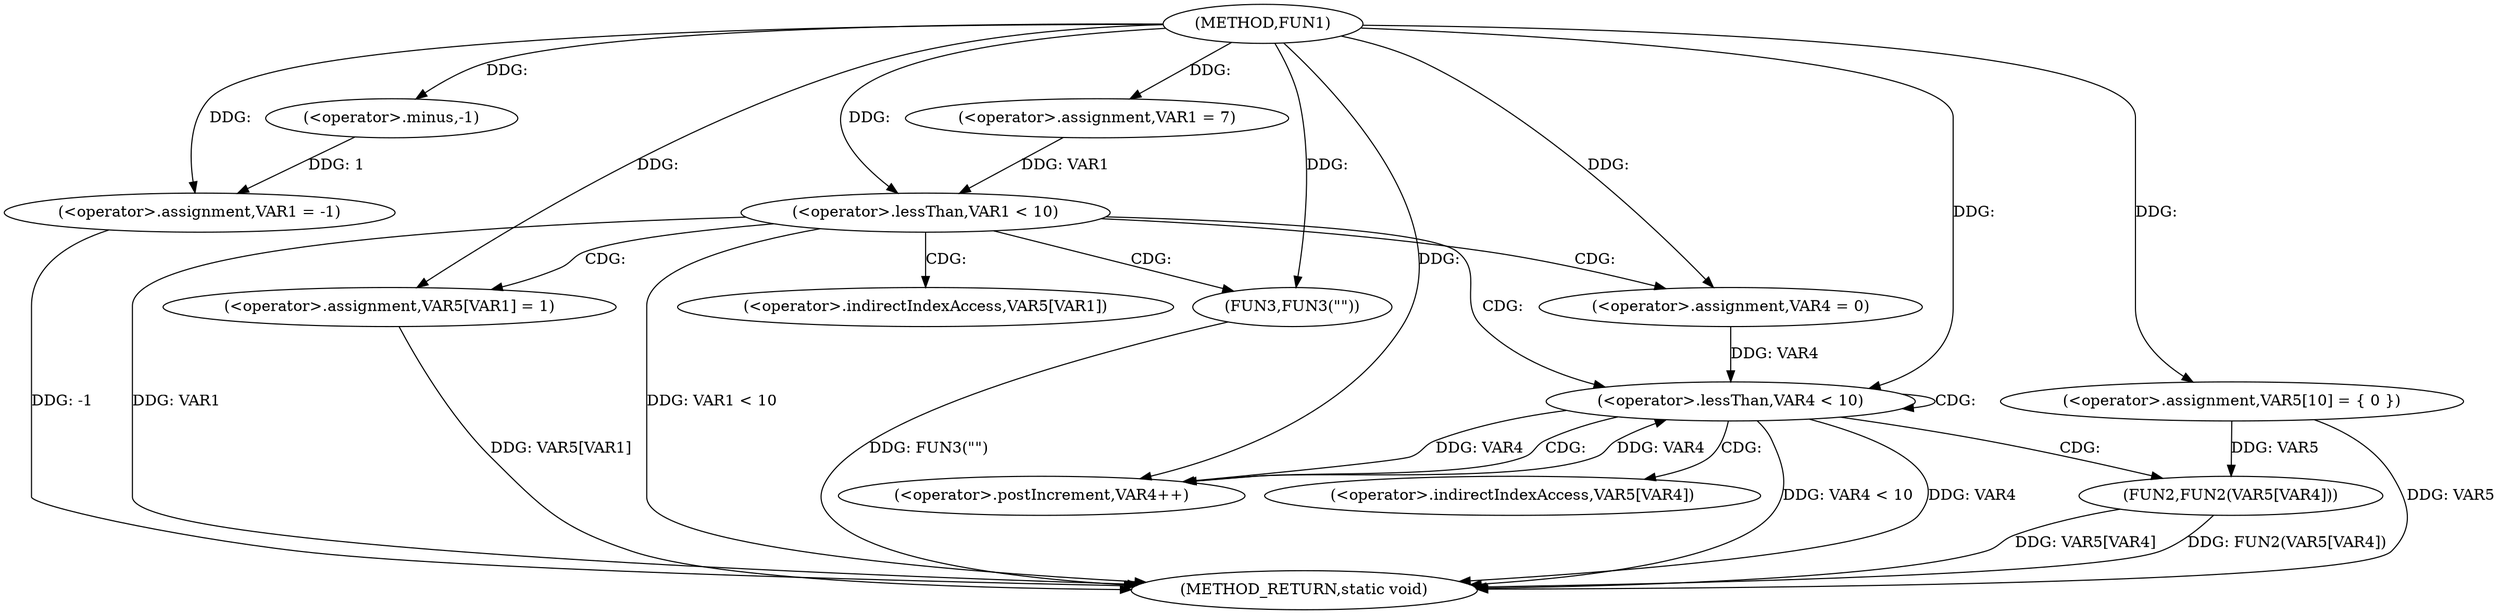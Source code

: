 digraph FUN1 {  
"1000100" [label = "(METHOD,FUN1)" ]
"1000147" [label = "(METHOD_RETURN,static void)" ]
"1000103" [label = "(<operator>.assignment,VAR1 = -1)" ]
"1000105" [label = "(<operator>.minus,-1)" ]
"1000109" [label = "(<operator>.assignment,VAR1 = 7)" ]
"1000117" [label = "(<operator>.assignment,VAR5[10] = { 0 })" ]
"1000120" [label = "(<operator>.lessThan,VAR1 < 10)" ]
"1000124" [label = "(<operator>.assignment,VAR5[VAR1] = 1)" ]
"1000130" [label = "(<operator>.assignment,VAR4 = 0)" ]
"1000133" [label = "(<operator>.lessThan,VAR4 < 10)" ]
"1000136" [label = "(<operator>.postIncrement,VAR4++)" ]
"1000139" [label = "(FUN2,FUN2(VAR5[VAR4]))" ]
"1000145" [label = "(FUN3,FUN3(\"\"))" ]
"1000125" [label = "(<operator>.indirectIndexAccess,VAR5[VAR1])" ]
"1000140" [label = "(<operator>.indirectIndexAccess,VAR5[VAR4])" ]
  "1000124" -> "1000147"  [ label = "DDG: VAR5[VAR1]"] 
  "1000103" -> "1000147"  [ label = "DDG: -1"] 
  "1000139" -> "1000147"  [ label = "DDG: FUN2(VAR5[VAR4])"] 
  "1000139" -> "1000147"  [ label = "DDG: VAR5[VAR4]"] 
  "1000120" -> "1000147"  [ label = "DDG: VAR1"] 
  "1000117" -> "1000147"  [ label = "DDG: VAR5"] 
  "1000133" -> "1000147"  [ label = "DDG: VAR4 < 10"] 
  "1000120" -> "1000147"  [ label = "DDG: VAR1 < 10"] 
  "1000133" -> "1000147"  [ label = "DDG: VAR4"] 
  "1000145" -> "1000147"  [ label = "DDG: FUN3(\"\")"] 
  "1000105" -> "1000103"  [ label = "DDG: 1"] 
  "1000100" -> "1000103"  [ label = "DDG: "] 
  "1000100" -> "1000105"  [ label = "DDG: "] 
  "1000100" -> "1000109"  [ label = "DDG: "] 
  "1000100" -> "1000117"  [ label = "DDG: "] 
  "1000109" -> "1000120"  [ label = "DDG: VAR1"] 
  "1000100" -> "1000120"  [ label = "DDG: "] 
  "1000100" -> "1000124"  [ label = "DDG: "] 
  "1000100" -> "1000130"  [ label = "DDG: "] 
  "1000136" -> "1000133"  [ label = "DDG: VAR4"] 
  "1000130" -> "1000133"  [ label = "DDG: VAR4"] 
  "1000100" -> "1000133"  [ label = "DDG: "] 
  "1000133" -> "1000136"  [ label = "DDG: VAR4"] 
  "1000100" -> "1000136"  [ label = "DDG: "] 
  "1000117" -> "1000139"  [ label = "DDG: VAR5"] 
  "1000100" -> "1000145"  [ label = "DDG: "] 
  "1000120" -> "1000124"  [ label = "CDG: "] 
  "1000120" -> "1000125"  [ label = "CDG: "] 
  "1000120" -> "1000145"  [ label = "CDG: "] 
  "1000120" -> "1000130"  [ label = "CDG: "] 
  "1000120" -> "1000133"  [ label = "CDG: "] 
  "1000133" -> "1000139"  [ label = "CDG: "] 
  "1000133" -> "1000133"  [ label = "CDG: "] 
  "1000133" -> "1000136"  [ label = "CDG: "] 
  "1000133" -> "1000140"  [ label = "CDG: "] 
}
